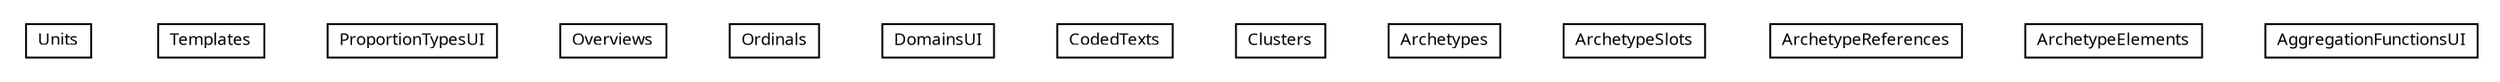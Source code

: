 #!/usr/local/bin/dot
#
# Class diagram 
# Generated by UMLGraph version R5_6 (http://www.umlgraph.org/)
#

digraph G {
	edge [fontname="Trebuchet MS",fontsize=10,labelfontname="Trebuchet MS",labelfontsize=10];
	node [fontname="Trebuchet MS",fontsize=10,shape=plaintext];
	nodesep=0.25;
	ranksep=0.5;
	// se.cambio.cds.openehr.view.applicationobjects.Units
	c49108 [label=<<table title="se.cambio.cds.openehr.view.applicationobjects.Units" border="0" cellborder="1" cellspacing="0" cellpadding="2" port="p" href="./Units.html">
		<tr><td><table border="0" cellspacing="0" cellpadding="1">
<tr><td align="center" balign="center"><font face="Trebuchet MS"> Units </font></td></tr>
		</table></td></tr>
		</table>>, URL="./Units.html", fontname="Trebuchet MS", fontcolor="black", fontsize=9.0];
	// se.cambio.cds.openehr.view.applicationobjects.Templates
	c49109 [label=<<table title="se.cambio.cds.openehr.view.applicationobjects.Templates" border="0" cellborder="1" cellspacing="0" cellpadding="2" port="p" href="./Templates.html">
		<tr><td><table border="0" cellspacing="0" cellpadding="1">
<tr><td align="center" balign="center"><font face="Trebuchet MS"> Templates </font></td></tr>
		</table></td></tr>
		</table>>, URL="./Templates.html", fontname="Trebuchet MS", fontcolor="black", fontsize=9.0];
	// se.cambio.cds.openehr.view.applicationobjects.ProportionTypesUI
	c49110 [label=<<table title="se.cambio.cds.openehr.view.applicationobjects.ProportionTypesUI" border="0" cellborder="1" cellspacing="0" cellpadding="2" port="p" href="./ProportionTypesUI.html">
		<tr><td><table border="0" cellspacing="0" cellpadding="1">
<tr><td align="center" balign="center"><font face="Trebuchet MS"> ProportionTypesUI </font></td></tr>
		</table></td></tr>
		</table>>, URL="./ProportionTypesUI.html", fontname="Trebuchet MS", fontcolor="black", fontsize=9.0];
	// se.cambio.cds.openehr.view.applicationobjects.Overviews
	c49111 [label=<<table title="se.cambio.cds.openehr.view.applicationobjects.Overviews" border="0" cellborder="1" cellspacing="0" cellpadding="2" port="p" href="./Overviews.html">
		<tr><td><table border="0" cellspacing="0" cellpadding="1">
<tr><td align="center" balign="center"><font face="Trebuchet MS"> Overviews </font></td></tr>
		</table></td></tr>
		</table>>, URL="./Overviews.html", fontname="Trebuchet MS", fontcolor="black", fontsize=9.0];
	// se.cambio.cds.openehr.view.applicationobjects.Ordinals
	c49112 [label=<<table title="se.cambio.cds.openehr.view.applicationobjects.Ordinals" border="0" cellborder="1" cellspacing="0" cellpadding="2" port="p" href="./Ordinals.html">
		<tr><td><table border="0" cellspacing="0" cellpadding="1">
<tr><td align="center" balign="center"><font face="Trebuchet MS"> Ordinals </font></td></tr>
		</table></td></tr>
		</table>>, URL="./Ordinals.html", fontname="Trebuchet MS", fontcolor="black", fontsize=9.0];
	// se.cambio.cds.openehr.view.applicationobjects.DomainsUI
	c49113 [label=<<table title="se.cambio.cds.openehr.view.applicationobjects.DomainsUI" border="0" cellborder="1" cellspacing="0" cellpadding="2" port="p" href="./DomainsUI.html">
		<tr><td><table border="0" cellspacing="0" cellpadding="1">
<tr><td align="center" balign="center"><font face="Trebuchet MS"> DomainsUI </font></td></tr>
		</table></td></tr>
		</table>>, URL="./DomainsUI.html", fontname="Trebuchet MS", fontcolor="black", fontsize=9.0];
	// se.cambio.cds.openehr.view.applicationobjects.CodedTexts
	c49114 [label=<<table title="se.cambio.cds.openehr.view.applicationobjects.CodedTexts" border="0" cellborder="1" cellspacing="0" cellpadding="2" port="p" href="./CodedTexts.html">
		<tr><td><table border="0" cellspacing="0" cellpadding="1">
<tr><td align="center" balign="center"><font face="Trebuchet MS"> CodedTexts </font></td></tr>
		</table></td></tr>
		</table>>, URL="./CodedTexts.html", fontname="Trebuchet MS", fontcolor="black", fontsize=9.0];
	// se.cambio.cds.openehr.view.applicationobjects.Clusters
	c49115 [label=<<table title="se.cambio.cds.openehr.view.applicationobjects.Clusters" border="0" cellborder="1" cellspacing="0" cellpadding="2" port="p" href="./Clusters.html">
		<tr><td><table border="0" cellspacing="0" cellpadding="1">
<tr><td align="center" balign="center"><font face="Trebuchet MS"> Clusters </font></td></tr>
		</table></td></tr>
		</table>>, URL="./Clusters.html", fontname="Trebuchet MS", fontcolor="black", fontsize=9.0];
	// se.cambio.cds.openehr.view.applicationobjects.Archetypes
	c49116 [label=<<table title="se.cambio.cds.openehr.view.applicationobjects.Archetypes" border="0" cellborder="1" cellspacing="0" cellpadding="2" port="p" href="./Archetypes.html">
		<tr><td><table border="0" cellspacing="0" cellpadding="1">
<tr><td align="center" balign="center"><font face="Trebuchet MS"> Archetypes </font></td></tr>
		</table></td></tr>
		</table>>, URL="./Archetypes.html", fontname="Trebuchet MS", fontcolor="black", fontsize=9.0];
	// se.cambio.cds.openehr.view.applicationobjects.ArchetypeSlots
	c49117 [label=<<table title="se.cambio.cds.openehr.view.applicationobjects.ArchetypeSlots" border="0" cellborder="1" cellspacing="0" cellpadding="2" port="p" href="./ArchetypeSlots.html">
		<tr><td><table border="0" cellspacing="0" cellpadding="1">
<tr><td align="center" balign="center"><font face="Trebuchet MS"> ArchetypeSlots </font></td></tr>
		</table></td></tr>
		</table>>, URL="./ArchetypeSlots.html", fontname="Trebuchet MS", fontcolor="black", fontsize=9.0];
	// se.cambio.cds.openehr.view.applicationobjects.ArchetypeReferences
	c49118 [label=<<table title="se.cambio.cds.openehr.view.applicationobjects.ArchetypeReferences" border="0" cellborder="1" cellspacing="0" cellpadding="2" port="p" href="./ArchetypeReferences.html">
		<tr><td><table border="0" cellspacing="0" cellpadding="1">
<tr><td align="center" balign="center"><font face="Trebuchet MS"> ArchetypeReferences </font></td></tr>
		</table></td></tr>
		</table>>, URL="./ArchetypeReferences.html", fontname="Trebuchet MS", fontcolor="black", fontsize=9.0];
	// se.cambio.cds.openehr.view.applicationobjects.ArchetypeElements
	c49119 [label=<<table title="se.cambio.cds.openehr.view.applicationobjects.ArchetypeElements" border="0" cellborder="1" cellspacing="0" cellpadding="2" port="p" href="./ArchetypeElements.html">
		<tr><td><table border="0" cellspacing="0" cellpadding="1">
<tr><td align="center" balign="center"><font face="Trebuchet MS"> ArchetypeElements </font></td></tr>
		</table></td></tr>
		</table>>, URL="./ArchetypeElements.html", fontname="Trebuchet MS", fontcolor="black", fontsize=9.0];
	// se.cambio.cds.openehr.view.applicationobjects.AggregationFunctionsUI
	c49120 [label=<<table title="se.cambio.cds.openehr.view.applicationobjects.AggregationFunctionsUI" border="0" cellborder="1" cellspacing="0" cellpadding="2" port="p" href="./AggregationFunctionsUI.html">
		<tr><td><table border="0" cellspacing="0" cellpadding="1">
<tr><td align="center" balign="center"><font face="Trebuchet MS"> AggregationFunctionsUI </font></td></tr>
		</table></td></tr>
		</table>>, URL="./AggregationFunctionsUI.html", fontname="Trebuchet MS", fontcolor="black", fontsize=9.0];
}

